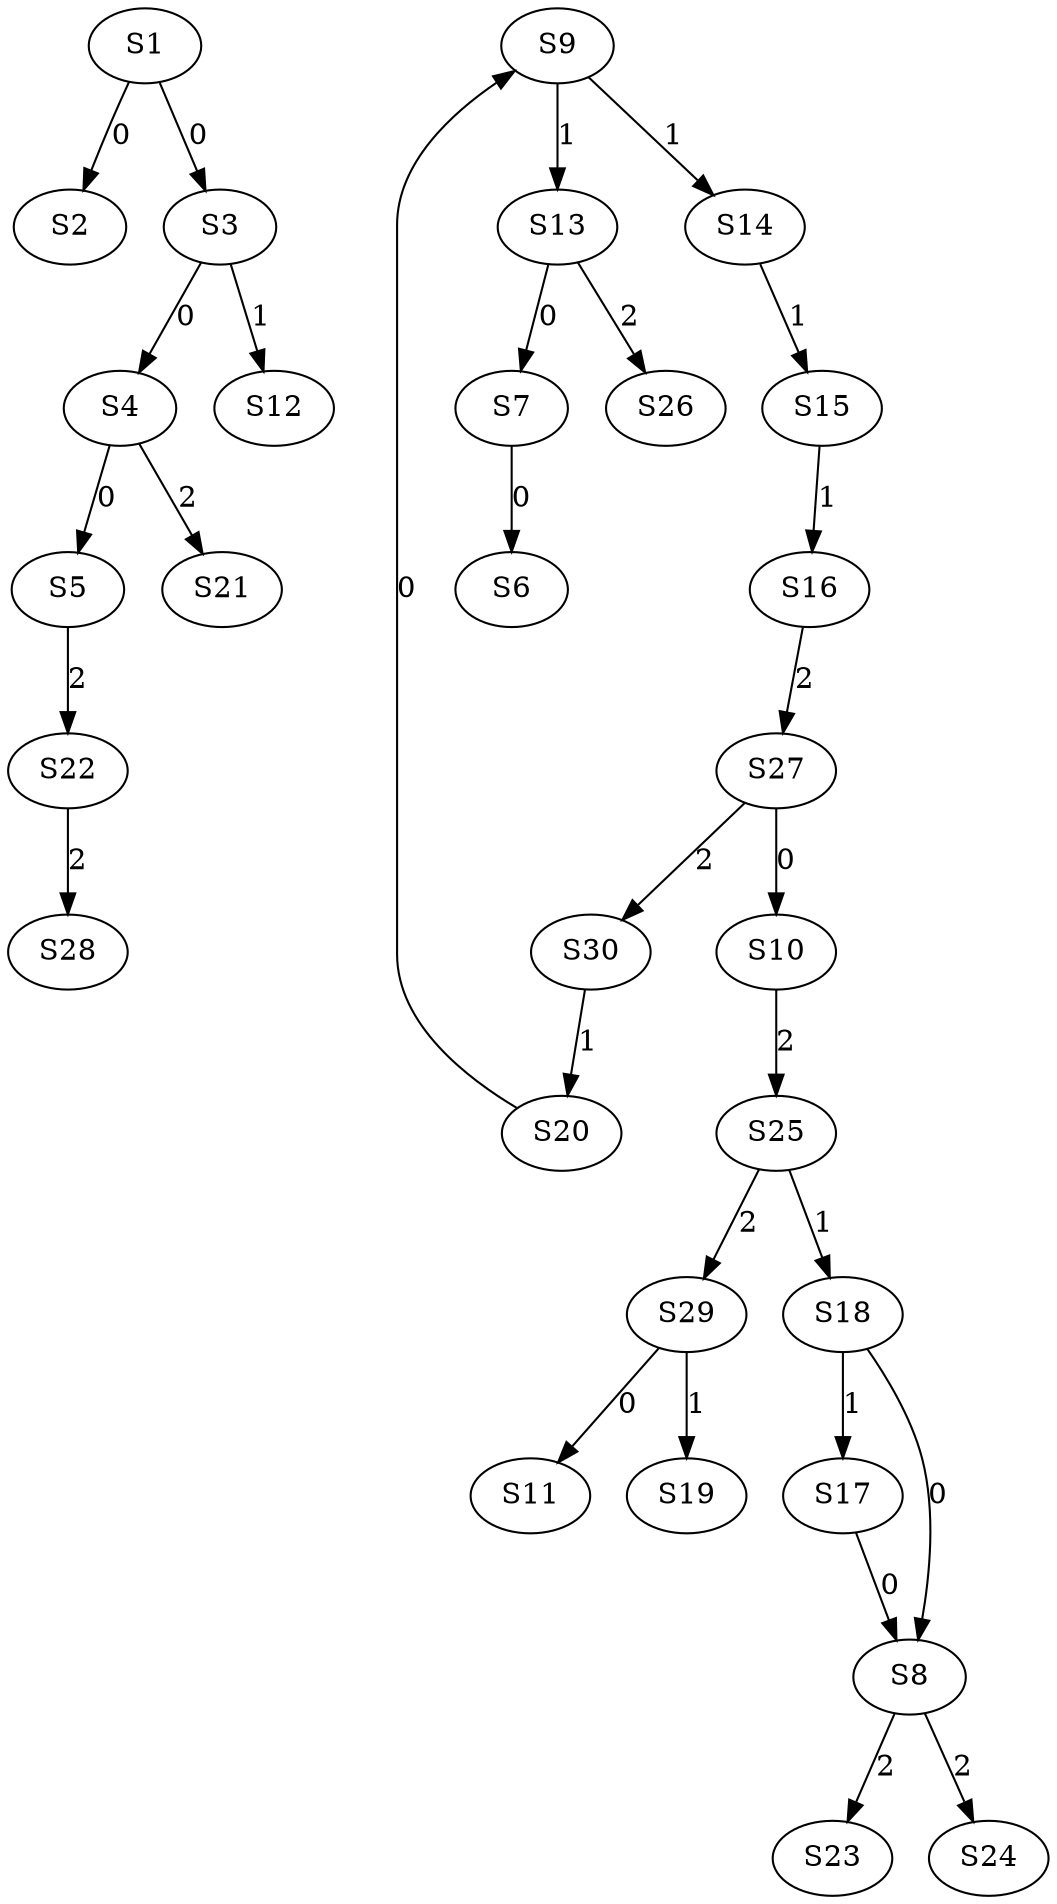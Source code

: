 strict digraph {
	S1 -> S2 [ label = 0 ];
	S1 -> S3 [ label = 0 ];
	S3 -> S4 [ label = 0 ];
	S4 -> S5 [ label = 0 ];
	S7 -> S6 [ label = 0 ];
	S13 -> S7 [ label = 0 ];
	S17 -> S8 [ label = 0 ];
	S20 -> S9 [ label = 0 ];
	S27 -> S10 [ label = 0 ];
	S29 -> S11 [ label = 0 ];
	S3 -> S12 [ label = 1 ];
	S9 -> S13 [ label = 1 ];
	S9 -> S14 [ label = 1 ];
	S14 -> S15 [ label = 1 ];
	S15 -> S16 [ label = 1 ];
	S18 -> S17 [ label = 1 ];
	S25 -> S18 [ label = 1 ];
	S29 -> S19 [ label = 1 ];
	S30 -> S20 [ label = 1 ];
	S4 -> S21 [ label = 2 ];
	S5 -> S22 [ label = 2 ];
	S8 -> S23 [ label = 2 ];
	S8 -> S24 [ label = 2 ];
	S10 -> S25 [ label = 2 ];
	S13 -> S26 [ label = 2 ];
	S16 -> S27 [ label = 2 ];
	S22 -> S28 [ label = 2 ];
	S25 -> S29 [ label = 2 ];
	S27 -> S30 [ label = 2 ];
	S18 -> S8 [ label = 0 ];
}